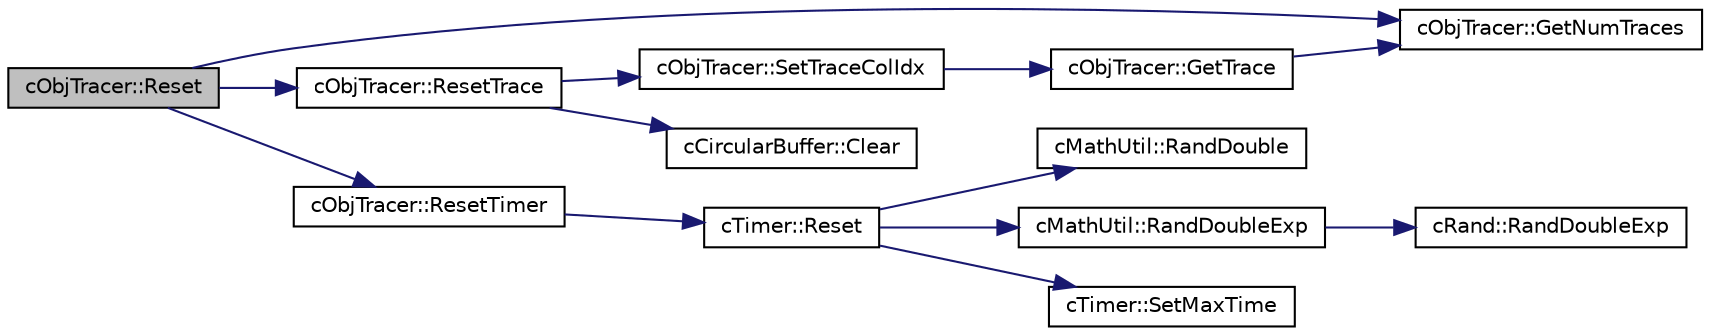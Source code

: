 digraph "cObjTracer::Reset"
{
 // LATEX_PDF_SIZE
  edge [fontname="Helvetica",fontsize="10",labelfontname="Helvetica",labelfontsize="10"];
  node [fontname="Helvetica",fontsize="10",shape=record];
  rankdir="LR";
  Node1 [label="cObjTracer::Reset",height=0.2,width=0.4,color="black", fillcolor="grey75", style="filled", fontcolor="black",tooltip=" "];
  Node1 -> Node2 [color="midnightblue",fontsize="10",style="solid",fontname="Helvetica"];
  Node2 [label="cObjTracer::GetNumTraces",height=0.2,width=0.4,color="black", fillcolor="white", style="filled",URL="$classc_obj_tracer.html#a1ab0a6d791c2febc89f7cbfa26943b94",tooltip=" "];
  Node1 -> Node3 [color="midnightblue",fontsize="10",style="solid",fontname="Helvetica"];
  Node3 [label="cObjTracer::ResetTimer",height=0.2,width=0.4,color="black", fillcolor="white", style="filled",URL="$classc_obj_tracer.html#aed934ea118cab7e537373e9b39ba7195",tooltip=" "];
  Node3 -> Node4 [color="midnightblue",fontsize="10",style="solid",fontname="Helvetica"];
  Node4 [label="cTimer::Reset",height=0.2,width=0.4,color="black", fillcolor="white", style="filled",URL="$classc_timer.html#ad1099bd7febb32a85da1273881d2326d",tooltip=" "];
  Node4 -> Node5 [color="midnightblue",fontsize="10",style="solid",fontname="Helvetica"];
  Node5 [label="cMathUtil::RandDouble",height=0.2,width=0.4,color="black", fillcolor="white", style="filled",URL="$classc_math_util.html#a8f3607d8952c00d36141494961f8691e",tooltip=" "];
  Node4 -> Node6 [color="midnightblue",fontsize="10",style="solid",fontname="Helvetica"];
  Node6 [label="cMathUtil::RandDoubleExp",height=0.2,width=0.4,color="black", fillcolor="white", style="filled",URL="$classc_math_util.html#a0750363044514fd5f6951c05f533067b",tooltip=" "];
  Node6 -> Node7 [color="midnightblue",fontsize="10",style="solid",fontname="Helvetica"];
  Node7 [label="cRand::RandDoubleExp",height=0.2,width=0.4,color="black", fillcolor="white", style="filled",URL="$classc_rand.html#a22bfd19e9f9233e08955c9e2ab47ba38",tooltip=" "];
  Node4 -> Node8 [color="midnightblue",fontsize="10",style="solid",fontname="Helvetica"];
  Node8 [label="cTimer::SetMaxTime",height=0.2,width=0.4,color="black", fillcolor="white", style="filled",URL="$classc_timer.html#a809813de40643bdcd8eeb5b4166934f0",tooltip=" "];
  Node1 -> Node9 [color="midnightblue",fontsize="10",style="solid",fontname="Helvetica"];
  Node9 [label="cObjTracer::ResetTrace",height=0.2,width=0.4,color="black", fillcolor="white", style="filled",URL="$classc_obj_tracer.html#af3a27622d3ba35addb01e677fa69cc10",tooltip=" "];
  Node9 -> Node10 [color="midnightblue",fontsize="10",style="solid",fontname="Helvetica"];
  Node10 [label="cCircularBuffer::Clear",height=0.2,width=0.4,color="black", fillcolor="white", style="filled",URL="$classc_circular_buffer.html#a66f9a06269a7150129ccd824882df4f6",tooltip=" "];
  Node9 -> Node11 [color="midnightblue",fontsize="10",style="solid",fontname="Helvetica"];
  Node11 [label="cObjTracer::SetTraceColIdx",height=0.2,width=0.4,color="black", fillcolor="white", style="filled",URL="$classc_obj_tracer.html#afb00cc272c8467116f6f7c46a8a8c33a",tooltip=" "];
  Node11 -> Node12 [color="midnightblue",fontsize="10",style="solid",fontname="Helvetica"];
  Node12 [label="cObjTracer::GetTrace",height=0.2,width=0.4,color="black", fillcolor="white", style="filled",URL="$classc_obj_tracer.html#a0020466ce82c85cadb2a2a4063fc9909",tooltip=" "];
  Node12 -> Node2 [color="midnightblue",fontsize="10",style="solid",fontname="Helvetica"];
}
